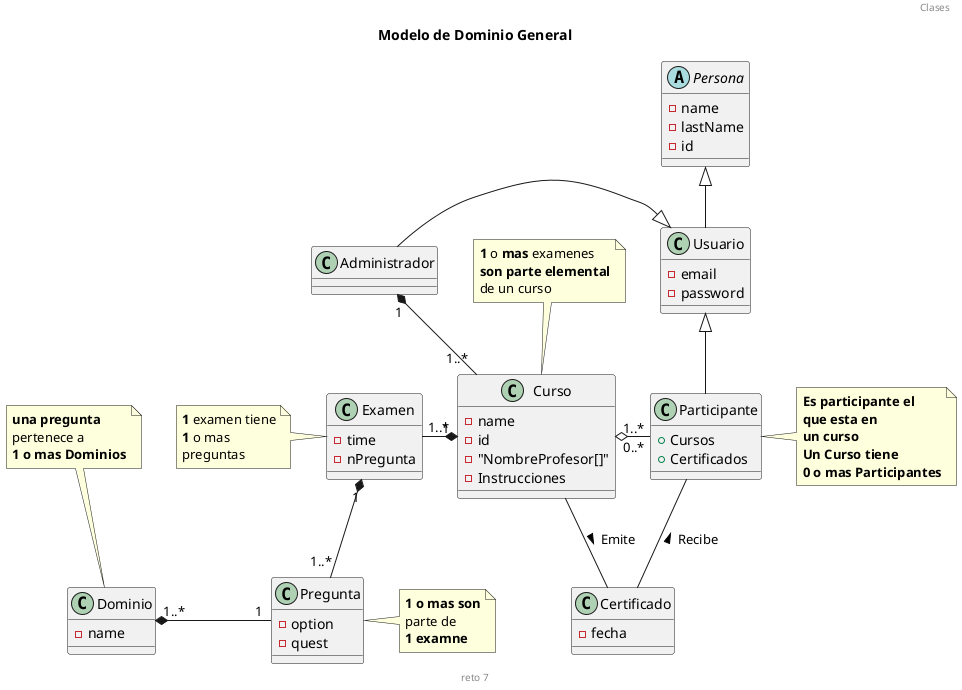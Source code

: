@startuml Clases Modelo de Domanio
title  Modelo de Dominio General
Header Clases
footer reto 7


abstract Persona{
    -name
    -lastName
    -id
    
}


class Usuario {
    -email
    -password
/'    +{method} setPass(str)
    +{method} setEmail'/
}

class Administrador {
/'    +{method}setTime(idCurso, idExamen)
    +{method}set_NQuest(idCurso, idExamen)
    #{method} register(idUsuario)
'/
}

class Participante{
    +Cursos
    +Certificados

}


Class Examen{
    -time
    -nPregunta
}


Class Pregunta{
    -option
    -quest
}

Class Curso {
    -name
    -id
    -"NombreProfesor[]"
    -Instrucciones

}

Class Dominio{
    -name
}


class Certificado{
    -fecha
}

Persona <|-- Usuario
Usuario <|-left- Administrador
Usuario <|-- Participante 




'------------------------------

Curso "1" *-left-"1..*" Examen
note top of Curso : <b>1</b> o <b>mas</b> examenes\n<b>son parte elemental\nde un curso
Examen "1" *-- "1..*" Pregunta
note left of Examen :  <b>1</b> examen tiene\n<b>1</b> o mas\npreguntas
note right of Pregunta : <b>1 o mas son\nparte de\n<b>1 examne
Dominio "1..*"*-right- "1" Pregunta
note top of Dominio: <b>una pregunta\npertenece a\n<b>1 o mas Dominios

'-----------------------------


Curso "1..*" o-right- "0..*" Participante
note right of Participante: <b>Es participante el\n<b>que esta en\n<b>un curso\n<b>Un Curso tiene\n<b>0 o mas Participantes
Administrador "1" *-- "1..*" Curso
'note left of Administrador: <b>Un o mas</b> Administrador es\nImparten <b>1 o</b>\n<b>mas</b> Cursos
Curso -- Certificado: > Emite
Participante -- Certificado: < Recibe






@enduml